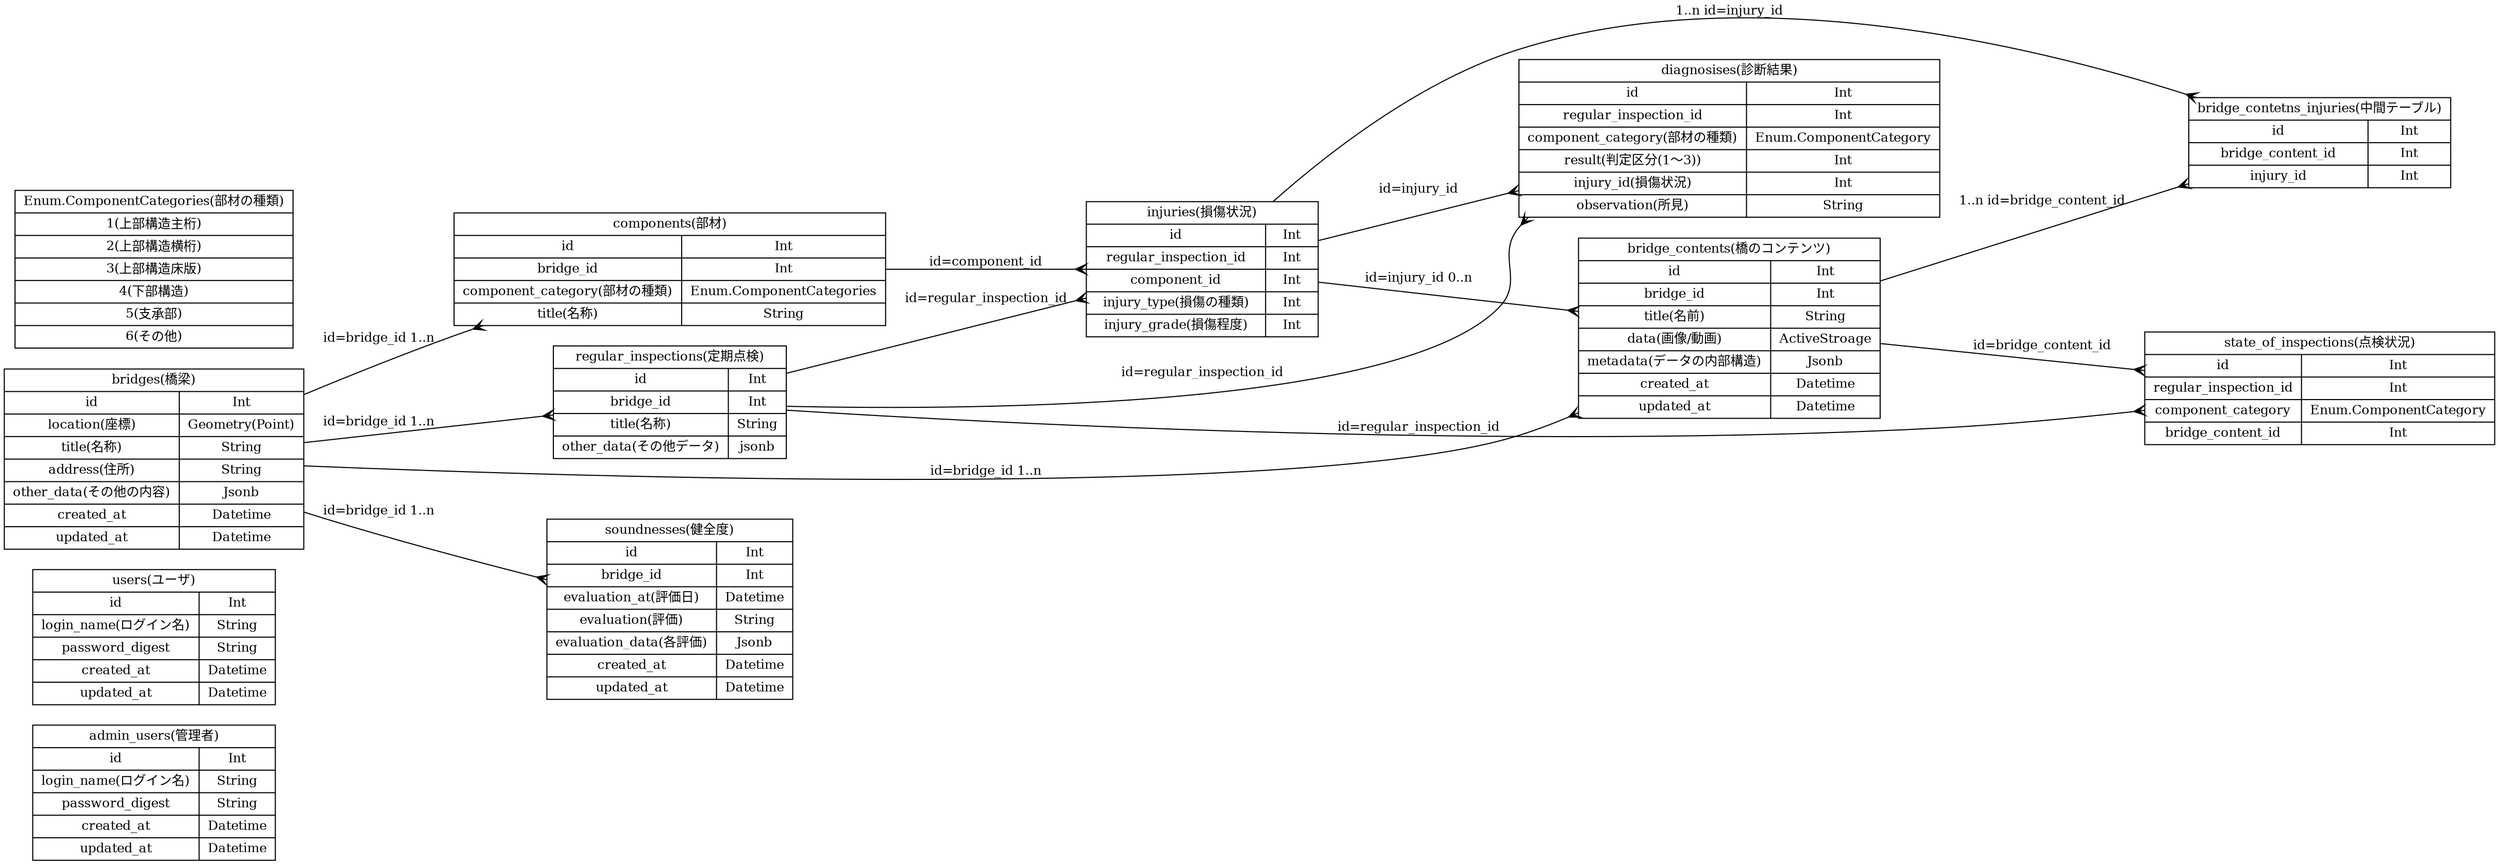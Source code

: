digraph models {
  /* general settings */
  graph [rankdir=LR]; // draw graph from left to right
  node [shape=record, fontsize=12, width=3.0]; // fixed font size
  edge [arrowhead=crow, fontsize=12]; // ER diagram

  /* nodes */
  // 管理ユーザ
  admin_users [label="admin_users(管理者)|{{id|login_name(ログイン名)|password_digest|created_at|updated_at}|{Int|String|String|Datetime|Datetime}}"];
  // 一般ユーザ
  users [label="users(ユーザ)|{{id|login_name(ログイン名)|password_digest|created_at|updated_at}|{Int|String|String|Datetime|Datetime}}"];

  // 橋梁
  bridges [label="bridges(橋梁)|{{id|location(座標)|title(名称)|address(住所)|other_data(その他の内容)|created_at|updated_at}|{Int|Geometry(Point)|String|String|Jsonb|Datetime|Datetime}}"];

  // 定期点検 regular_inspections
  regular_inspections [label="regular_inspections(定期点検)|{{id|bridge_id|title(名称)|other_data(その他データ)}|{Int|Int|String|jsonb}}"];
  // 部材 components
  components [label="components(部材)|{{id|bridge_id|component_category(部材の種類)|title(名称)}|{Int|Int|Enum.ComponentCategories|String}}"];
  // 画像
  bridge_contents [label="bridge_contents(橋のコンテンツ)|{{id|bridge_id|title(名前)|data(画像/動画)|metadata(データの内部構造)|created_at|updated_at}|{Int|Int|String|ActiveStroage|Jsonb|Datetime|Datetime}}"]

  // 定期点検 -> 診断結果 diagnosises // 判定区分2〜3のときにinjuriesを参照する(現在は一つのみ)
  diagnosises [label="diagnosises(診断結果)|{{id|regular_inspection_id|component_category(部材の種類)|result(判定区分(1〜3))|injury_id(損傷状況)|observation(所見)}|{Int|Int|Enum.ComponentCategory|Int|Int|String}}"];
  // 定期点検 -> 損傷状況 injuries
  injuries [label="injuries(損傷状況)|{{id|regular_inspection_id|component_id|injury_type(損傷の種類)|injury_grade(損傷程度)}|{Int|Int|Int|Int|Int}}"];
  bridge_contents_injuries [label="bridge_contetns_injuries(中間テーブル)|{{id|bridge_content_id|injury_id}|{Int|Int|Int}}"]
  // 定期点検 -> 点検状況 state_of_inspections
  state_of_inspections [label="state_of_inspections(点検状況)|{{id|regular_inspection_id|component_category|bridge_content_id}|{Int|Int|Enum.ComponentCategory|Int}}"]

  // 評価(ダッシュボード用)
  soundnesses [label="soundnesses(健全度)|{{id|bridge_id|evaluation_at(評価日)|evaluation(評価)|evaluation_data(各評価)|created_at|updated_at}|{Int|Int|Datetime|String|Jsonb|Datetime|Datetime}}"]

/*
  bridge_main_contents [label="bridge_main_contents(橋のメインコンテンツ)|{{id|bridge_id|data(画像/動画)|start_pos(開始位置)|end_pos(終了位置)|created_at|updated_at}|{Int|Int|ActiveStorage|Enum.ExcelPosition/Nullable|Enum.ExcelPosition/Nullable|Datetime|Datetime}}"];

  bridge_contents [label="bridge_contents(橋のコンテンツ)|{{id|bridge_id|title(名前)|data(画像/動画)|metadata(データの内部構造)|created_at|updated_at}|{Int|Int|String|ActiveStroage|Jsonb|Datetime|Datetime}}"]

  bridge_contents_inspections [label="bridge_contents_inspections(中間テーブル)|{{id|bridge_content_id|inspection_id|data(コンテンツ)|created_at|updated_at}|{Int|Int|Int|Jsonb|Datetime|Datetime}}"]

  inspections [label="inspections(点検)|{{id|bridge_id|geom(地理情報)|geom3d(地理情報3D)|category(橋脚の種類)|report_data(報告内容)|date(点検日)|created_at|updated_at}|{Int|Int|Geometry(任意)|Geometry(任意)|Enum.BridgeCategory|Jsonb|Datetime|Datetime|Datetime}}"];

  maintenances [label="maintenances(補修)|{{id|inspection_id|report_data(報告内容)|date(補修日)|created_at|updated_at}|{Int|Int|jsonb|Datetime|Datetime|Datetime}}"]

  maintenance_contents [label="maintenances(補修コンテンツ)|{{id|maintenance_id|data(画像/動画)|created_at|updated_at}|{Int|Int|ActiveStorage|Datetime|Datetime}}"]

*/

  /* enum */
  enum_component_categories [label="Enum.ComponentCategories(部材の種類)|{{1(上部構造主桁)|2(上部構造横桁)|3(上部構造床版)|4(下部構造)|5(支承部)|6(その他)}}"];

  /* edges */

  // from bridges
  bridges -> regular_inspections [label="id=bridge_id 1..n"];
  bridges -> components [label="id=bridge_id 1..n"];
  bridges -> bridge_contents [label="id=bridge_id 1..n"];
  bridges -> soundnesses [label="id=bridge_id 1..n"];
  
  // to diagnosises
  regular_inspections -> diagnosises [label="id=regular_inspection_id"];
  injuries -> diagnosises [label="id=injury_id"];

  // to injuries
  regular_inspections -> injuries [label="id=regular_inspection_id"];
  components -> injuries [label="id=component_id"];

  // to state_of_inspections
  regular_inspections -> state_of_inspections [label="id=regular_inspection_id"];
  bridge_contents -> state_of_inspections [label="id=bridge_content_id"];
  
  // to bridge_contents
  injuries -> bridge_contents [label="id=injury_id 0..n"]

  // to bridge_contents_injuries
  bridge_contents -> bridge_contents_injuries [label="1..n id=bridge_content_id"];
  injuries -> bridge_contents_injuries [label="1..n id=injury_id"];

  /*
  bridges -> bridge_main_contents [label="id=bridge_id 1..n"];
  bridges -> inspections [label="id=bridge_id 1..n"];
  bridges -> bridge_contents [label="id=bridge_id 1..n"];
  bridges -> soundnesses [label="id=bridge_id 1..n"];
  bridge_contents -> bridge_contents_inspections [label="1..n id=bridge_content_id"];
  inspections -> bridge_contents_inspections [label="1..n id=inspection_id"];
  inspections -> bridge_contents [style="dotted", arrowhead="none" label="n..n through bridge_contents_inspections"];
  inspections -> maintenances [label="id=inspection_id 1..1"];
  maintenances -> maintenance_contents [label="id=maintenance_id"];
  */
}